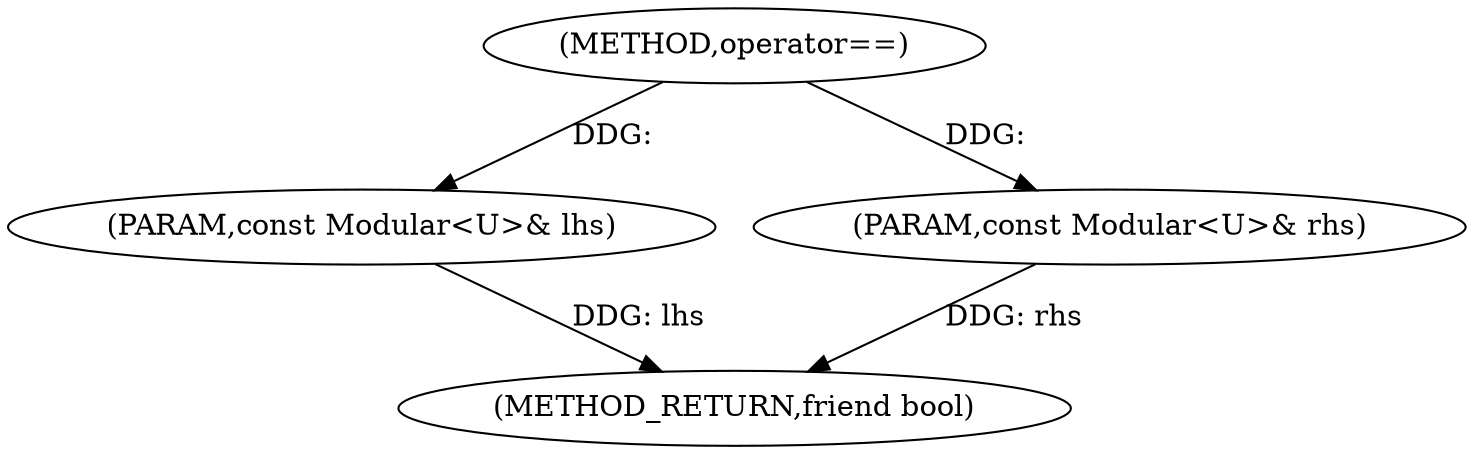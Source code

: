 digraph "operator==" {  
"1000691" [label = "(METHOD,operator==)" ]
"1000695" [label = "(METHOD_RETURN,friend bool)" ]
"1000692" [label = "(PARAM,const Modular<U>& lhs)" ]
"1000693" [label = "(PARAM,const Modular<U>& rhs)" ]
  "1000692" -> "1000695"  [ label = "DDG: lhs"] 
  "1000693" -> "1000695"  [ label = "DDG: rhs"] 
  "1000691" -> "1000692"  [ label = "DDG: "] 
  "1000691" -> "1000693"  [ label = "DDG: "] 
}
